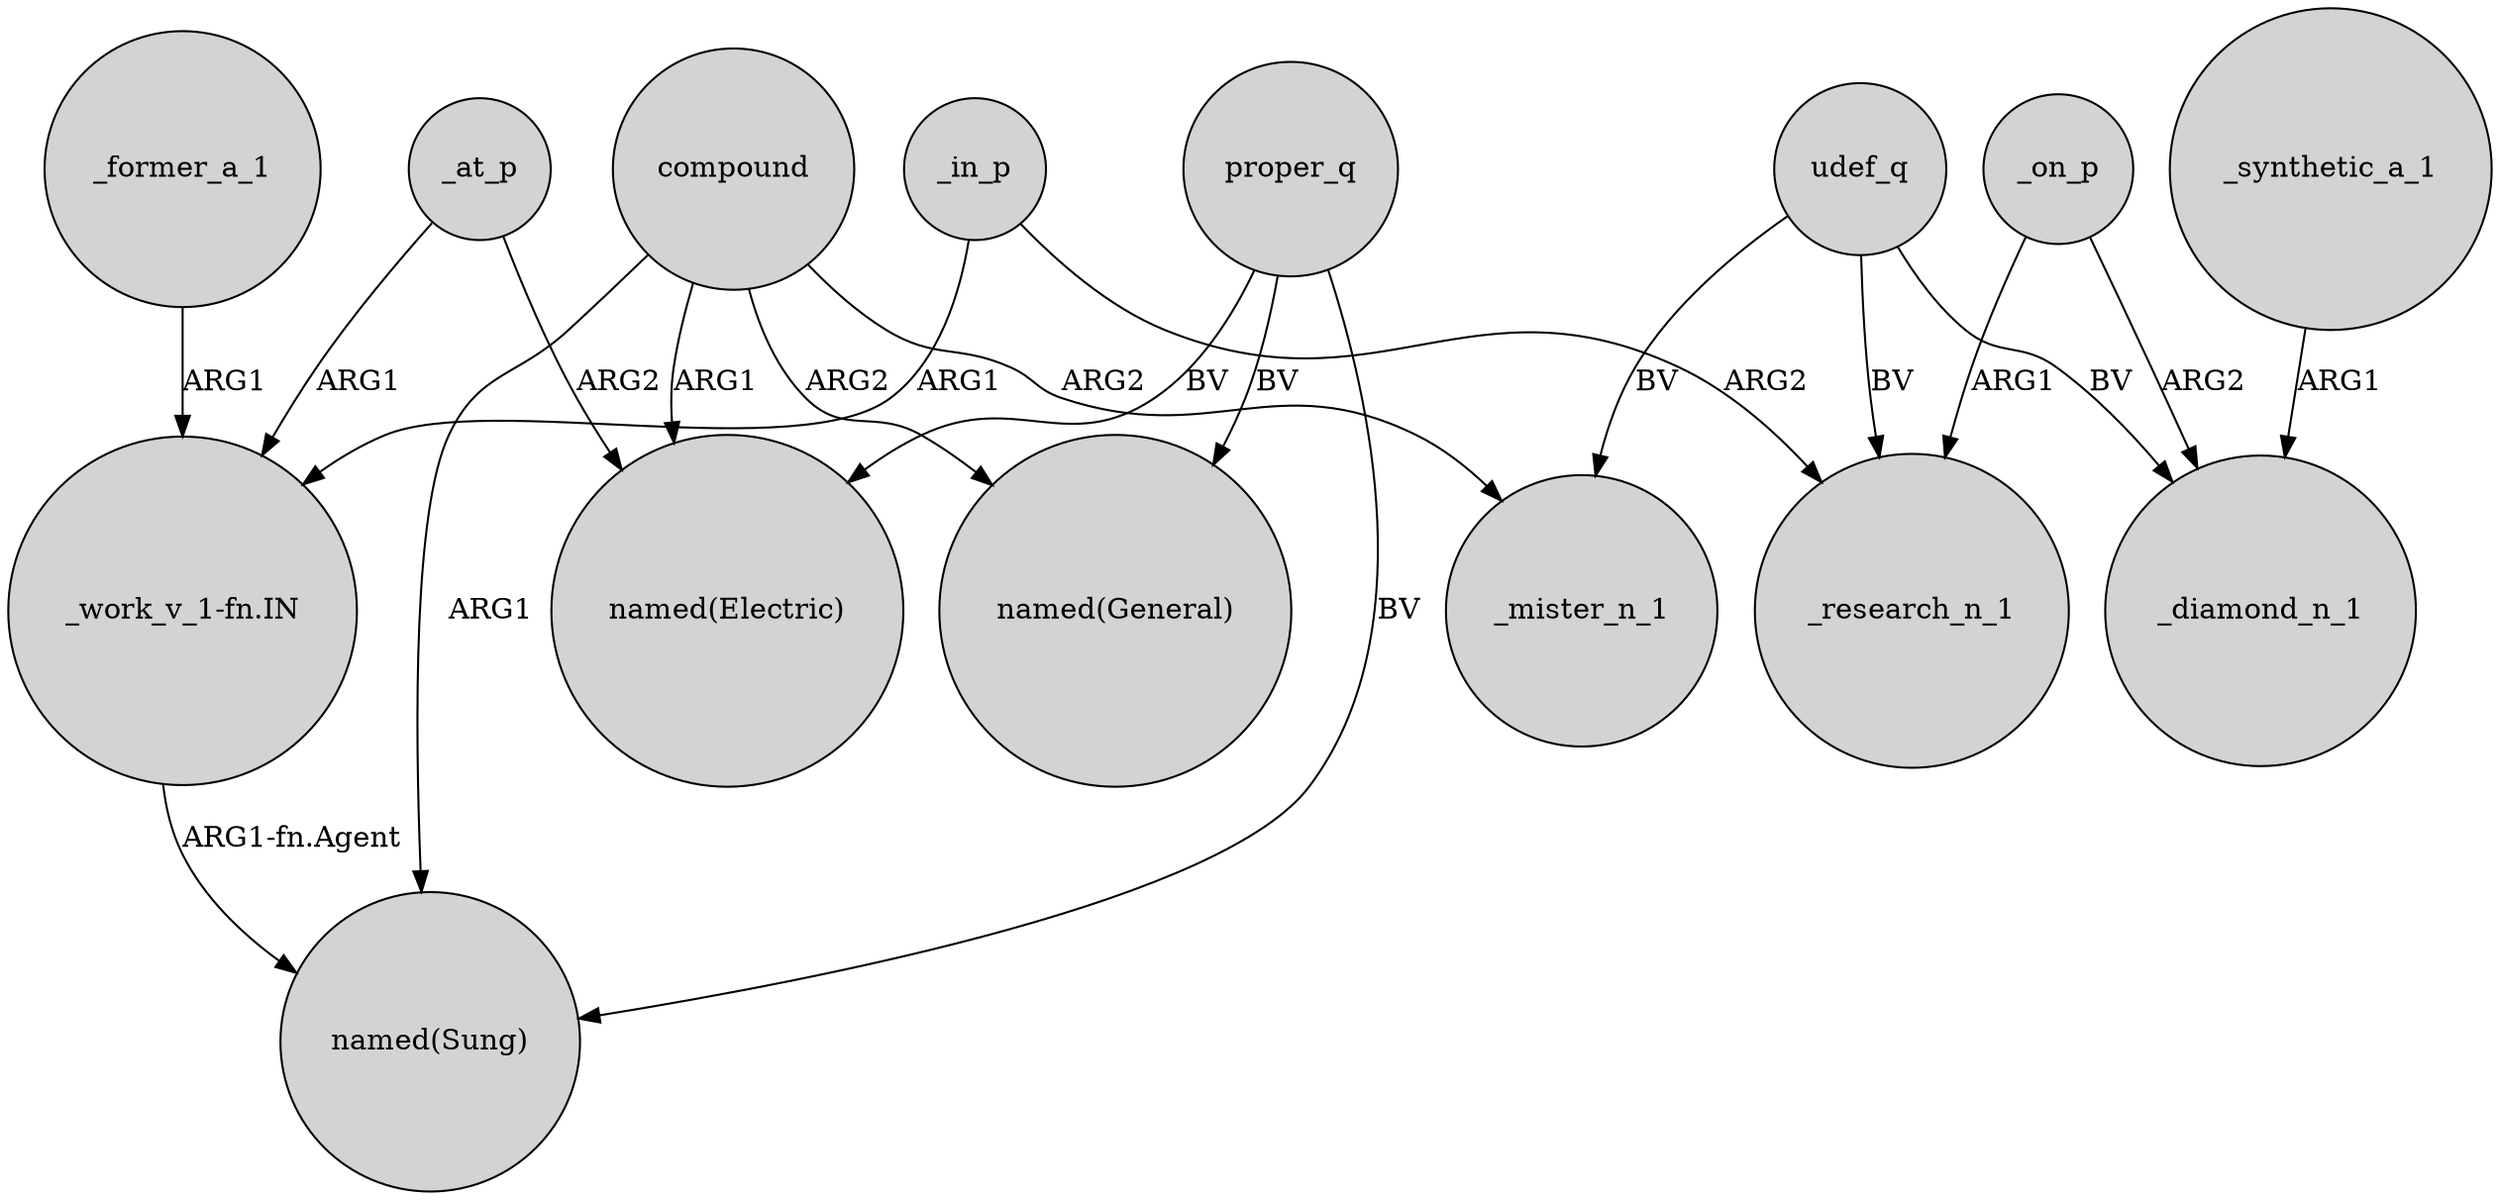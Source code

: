 digraph {
	node [shape=circle style=filled]
	_former_a_1 -> "_work_v_1-fn.IN" [label=ARG1]
	_in_p -> _research_n_1 [label=ARG2]
	compound -> "named(Sung)" [label=ARG1]
	compound -> _mister_n_1 [label=ARG2]
	proper_q -> "named(General)" [label=BV]
	udef_q -> _research_n_1 [label=BV]
	udef_q -> _mister_n_1 [label=BV]
	compound -> "named(Electric)" [label=ARG1]
	_at_p -> "_work_v_1-fn.IN" [label=ARG1]
	compound -> "named(General)" [label=ARG2]
	udef_q -> _diamond_n_1 [label=BV]
	_synthetic_a_1 -> _diamond_n_1 [label=ARG1]
	proper_q -> "named(Sung)" [label=BV]
	_at_p -> "named(Electric)" [label=ARG2]
	proper_q -> "named(Electric)" [label=BV]
	_on_p -> _diamond_n_1 [label=ARG2]
	"_work_v_1-fn.IN" -> "named(Sung)" [label="ARG1-fn.Agent"]
	_in_p -> "_work_v_1-fn.IN" [label=ARG1]
	_on_p -> _research_n_1 [label=ARG1]
}
